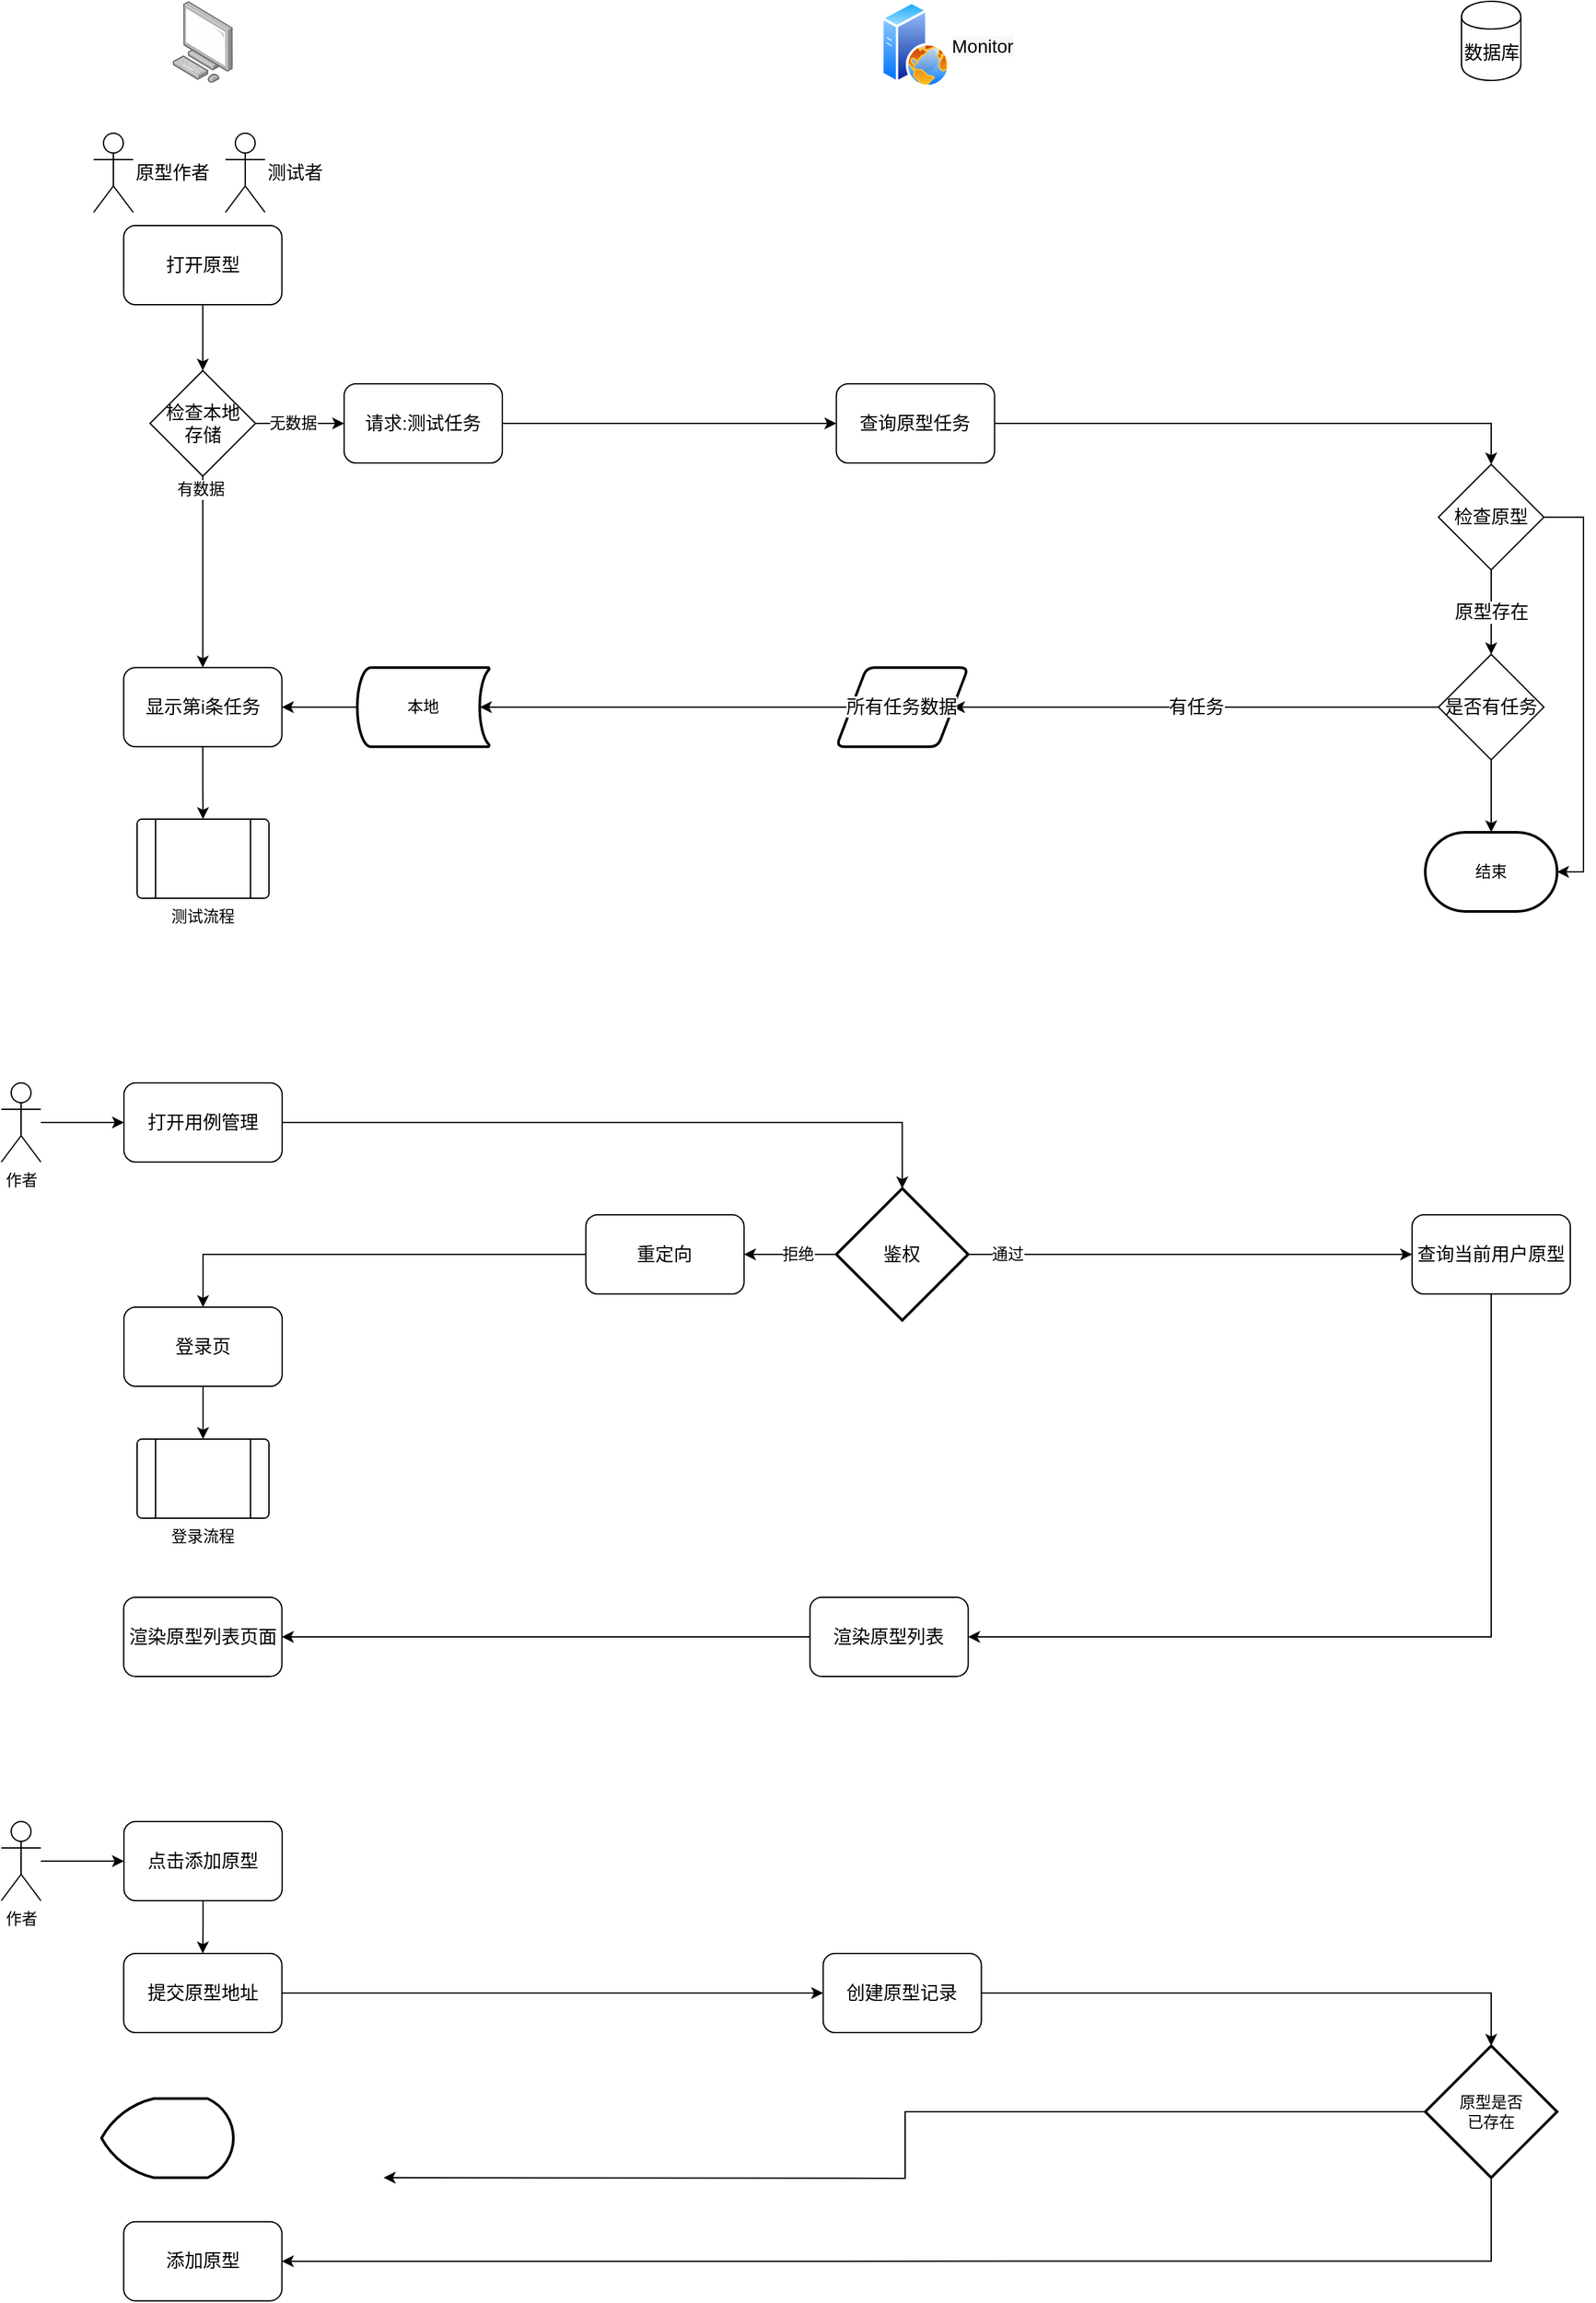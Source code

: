 <mxfile version="12.4.9" type="github">
  <diagram id="C5RBs43oDa-KdzZeNtuy" name="Page-1">
    <mxGraphModel dx="1740" dy="1084" grid="1" gridSize="10" guides="1" tooltips="1" connect="1" arrows="1" fold="1" page="1" pageScale="1" pageWidth="827" pageHeight="1169" math="0" shadow="0">
      <root>
        <mxCell id="WIyWlLk6GJQsqaUBKTNV-0"/>
        <mxCell id="WIyWlLk6GJQsqaUBKTNV-1" parent="WIyWlLk6GJQsqaUBKTNV-0"/>
        <mxCell id="ha692Ad3BDW9VeAkZd-o-27" style="edgeStyle=orthogonalEdgeStyle;rounded=0;orthogonalLoop=1;jettySize=auto;html=1;fontSize=14;verticalAlign=middle;exitX=0.5;exitY=1;exitDx=0;exitDy=0;entryX=0.5;entryY=0;entryDx=0;entryDy=0;" parent="WIyWlLk6GJQsqaUBKTNV-1" source="ha692Ad3BDW9VeAkZd-o-34" target="ha692Ad3BDW9VeAkZd-o-42" edge="1">
          <mxGeometry relative="1" as="geometry">
            <mxPoint x="280" y="233" as="sourcePoint"/>
            <mxPoint x="460" y="250" as="targetPoint"/>
          </mxGeometry>
        </mxCell>
        <mxCell id="ha692Ad3BDW9VeAkZd-o-4" value="&lt;span style=&quot;white-space: normal ; background-color: rgb(248 , 249 , 250)&quot;&gt;Monitor&lt;/span&gt;" style="aspect=fixed;perimeter=ellipsePerimeter;html=1;align=left;shadow=0;dashed=0;spacingTop=3;image;image=img/lib/active_directory/web_server.svg;fontSize=14;labelPosition=right;verticalLabelPosition=middle;verticalAlign=middle;" parent="WIyWlLk6GJQsqaUBKTNV-1" vertex="1">
          <mxGeometry x="737.33" y="40" width="52" height="65" as="geometry"/>
        </mxCell>
        <mxCell id="ha692Ad3BDW9VeAkZd-o-7" value="原型作者" style="shape=umlActor;verticalLabelPosition=middle;labelBackgroundColor=#ffffff;verticalAlign=middle;html=1;outlineConnect=0;fontSize=14;align=left;labelPosition=right;" parent="WIyWlLk6GJQsqaUBKTNV-1" vertex="1">
          <mxGeometry x="140" y="140" width="30" height="60" as="geometry"/>
        </mxCell>
        <mxCell id="ha692Ad3BDW9VeAkZd-o-9" value="" style="points=[];aspect=fixed;html=1;align=center;shadow=0;dashed=0;image;image=img/lib/allied_telesis/computer_and_terminals/Personal_Computer.svg;fontSize=14;" parent="WIyWlLk6GJQsqaUBKTNV-1" vertex="1">
          <mxGeometry x="200" y="40" width="45.6" height="61.8" as="geometry"/>
        </mxCell>
        <mxCell id="ha692Ad3BDW9VeAkZd-o-34" value="打开原型" style="rounded=1;whiteSpace=wrap;html=1;fontSize=14;align=center;" parent="WIyWlLk6GJQsqaUBKTNV-1" vertex="1">
          <mxGeometry x="162.8" y="210" width="120" height="60" as="geometry"/>
        </mxCell>
        <mxCell id="ha692Ad3BDW9VeAkZd-o-39" value="数据库" style="shape=cylinder;whiteSpace=wrap;html=1;boundedLbl=1;backgroundOutline=1;fontSize=14;align=center;" parent="WIyWlLk6GJQsqaUBKTNV-1" vertex="1">
          <mxGeometry x="1177.5" y="40.0" width="45" height="60" as="geometry"/>
        </mxCell>
        <mxCell id="ha692Ad3BDW9VeAkZd-o-43" style="edgeStyle=orthogonalEdgeStyle;rounded=0;orthogonalLoop=1;jettySize=auto;html=1;fontSize=14;entryX=0;entryY=0.5;entryDx=0;entryDy=0;" parent="WIyWlLk6GJQsqaUBKTNV-1" source="ha692Ad3BDW9VeAkZd-o-42" target="f4U-aHSmspJ2yvDxJjVy-5" edge="1">
          <mxGeometry relative="1" as="geometry">
            <mxPoint x="400" y="390" as="targetPoint"/>
          </mxGeometry>
        </mxCell>
        <mxCell id="f4U-aHSmspJ2yvDxJjVy-3" value="无数据" style="text;html=1;align=center;verticalAlign=middle;resizable=0;points=[];labelBackgroundColor=#ffffff;" parent="ha692Ad3BDW9VeAkZd-o-43" vertex="1" connectable="0">
          <mxGeometry x="-0.888" y="3" relative="1" as="geometry">
            <mxPoint x="24.2" y="2.67" as="offset"/>
          </mxGeometry>
        </mxCell>
        <mxCell id="ha692Ad3BDW9VeAkZd-o-62" style="edgeStyle=orthogonalEdgeStyle;rounded=0;orthogonalLoop=1;jettySize=auto;html=1;exitX=0.5;exitY=1;exitDx=0;exitDy=0;entryX=0.5;entryY=0;entryDx=0;entryDy=0;fontSize=14;" parent="WIyWlLk6GJQsqaUBKTNV-1" source="ha692Ad3BDW9VeAkZd-o-42" target="ha692Ad3BDW9VeAkZd-o-59" edge="1">
          <mxGeometry relative="1" as="geometry"/>
        </mxCell>
        <mxCell id="f4U-aHSmspJ2yvDxJjVy-4" value="有数据" style="text;html=1;align=center;verticalAlign=middle;resizable=0;points=[];labelBackgroundColor=#ffffff;" parent="ha692Ad3BDW9VeAkZd-o-62" vertex="1" connectable="0">
          <mxGeometry x="-0.862" y="-2" relative="1" as="geometry">
            <mxPoint as="offset"/>
          </mxGeometry>
        </mxCell>
        <mxCell id="ha692Ad3BDW9VeAkZd-o-42" value="&lt;span style=&quot;white-space: normal&quot;&gt;检查本地&lt;br&gt;存储&lt;/span&gt;" style="rhombus;whiteSpace=wrap;html=1;fontSize=14;align=center;" parent="WIyWlLk6GJQsqaUBKTNV-1" vertex="1">
          <mxGeometry x="182.8" y="320" width="80" height="80" as="geometry"/>
        </mxCell>
        <mxCell id="ha692Ad3BDW9VeAkZd-o-52" style="edgeStyle=orthogonalEdgeStyle;rounded=0;orthogonalLoop=1;jettySize=auto;html=1;entryX=0.5;entryY=0;entryDx=0;entryDy=0;fontSize=14;" parent="WIyWlLk6GJQsqaUBKTNV-1" source="ha692Ad3BDW9VeAkZd-o-45" target="ha692Ad3BDW9VeAkZd-o-49" edge="1">
          <mxGeometry relative="1" as="geometry"/>
        </mxCell>
        <mxCell id="ha692Ad3BDW9VeAkZd-o-45" value="查询原型任务" style="rounded=1;whiteSpace=wrap;html=1;fontSize=14;align=center;" parent="WIyWlLk6GJQsqaUBKTNV-1" vertex="1">
          <mxGeometry x="703.33" y="330" width="120" height="60" as="geometry"/>
        </mxCell>
        <mxCell id="ha692Ad3BDW9VeAkZd-o-53" value="原型存在" style="edgeStyle=orthogonalEdgeStyle;rounded=0;orthogonalLoop=1;jettySize=auto;html=1;exitX=0.5;exitY=1;exitDx=0;exitDy=0;entryX=0.5;entryY=0;entryDx=0;entryDy=0;fontSize=14;" parent="WIyWlLk6GJQsqaUBKTNV-1" source="ha692Ad3BDW9VeAkZd-o-49" target="ha692Ad3BDW9VeAkZd-o-50" edge="1">
          <mxGeometry relative="1" as="geometry"/>
        </mxCell>
        <mxCell id="fBS3rx0IFL2aga8KmdfZ-6" style="edgeStyle=orthogonalEdgeStyle;rounded=0;orthogonalLoop=1;jettySize=auto;html=1;entryX=1;entryY=0.5;entryDx=0;entryDy=0;entryPerimeter=0;exitX=1;exitY=0.5;exitDx=0;exitDy=0;" parent="WIyWlLk6GJQsqaUBKTNV-1" source="ha692Ad3BDW9VeAkZd-o-49" target="fBS3rx0IFL2aga8KmdfZ-5" edge="1">
          <mxGeometry relative="1" as="geometry"/>
        </mxCell>
        <mxCell id="ha692Ad3BDW9VeAkZd-o-49" value="检查原型" style="rhombus;whiteSpace=wrap;html=1;fontSize=14;align=center;" parent="WIyWlLk6GJQsqaUBKTNV-1" vertex="1">
          <mxGeometry x="1160" y="391.1" width="80" height="80" as="geometry"/>
        </mxCell>
        <mxCell id="ha692Ad3BDW9VeAkZd-o-54" value="有任务" style="edgeStyle=orthogonalEdgeStyle;rounded=0;orthogonalLoop=1;jettySize=auto;html=1;exitX=0;exitY=0.5;exitDx=0;exitDy=0;fontSize=14;entryX=1;entryY=0.5;entryDx=0;entryDy=0;" parent="WIyWlLk6GJQsqaUBKTNV-1" source="ha692Ad3BDW9VeAkZd-o-50" target="f4U-aHSmspJ2yvDxJjVy-7" edge="1">
          <mxGeometry relative="1" as="geometry">
            <mxPoint x="320" y="510" as="targetPoint"/>
          </mxGeometry>
        </mxCell>
        <mxCell id="fBS3rx0IFL2aga8KmdfZ-1" style="edgeStyle=orthogonalEdgeStyle;rounded=0;orthogonalLoop=1;jettySize=auto;html=1;exitX=0.5;exitY=1;exitDx=0;exitDy=0;entryX=0.5;entryY=0;entryDx=0;entryDy=0;entryPerimeter=0;" parent="WIyWlLk6GJQsqaUBKTNV-1" source="ha692Ad3BDW9VeAkZd-o-50" target="fBS3rx0IFL2aga8KmdfZ-5" edge="1">
          <mxGeometry relative="1" as="geometry">
            <mxPoint x="1190" y="710" as="targetPoint"/>
          </mxGeometry>
        </mxCell>
        <mxCell id="ha692Ad3BDW9VeAkZd-o-50" value="是否有任务" style="rhombus;whiteSpace=wrap;html=1;fontSize=14;align=center;" parent="WIyWlLk6GJQsqaUBKTNV-1" vertex="1">
          <mxGeometry x="1160" y="535.1" width="80" height="80" as="geometry"/>
        </mxCell>
        <mxCell id="ha692Ad3BDW9VeAkZd-o-63" style="edgeStyle=orthogonalEdgeStyle;rounded=0;orthogonalLoop=1;jettySize=auto;html=1;entryX=1;entryY=0.5;entryDx=0;entryDy=0;fontSize=14;exitX=0;exitY=0.5;exitDx=0;exitDy=0;exitPerimeter=0;" parent="WIyWlLk6GJQsqaUBKTNV-1" source="onLGL_vs-H9XNe-iX79h-8" target="ha692Ad3BDW9VeAkZd-o-59" edge="1">
          <mxGeometry relative="1" as="geometry">
            <mxPoint x="330" y="575" as="sourcePoint"/>
          </mxGeometry>
        </mxCell>
        <mxCell id="f4U-aHSmspJ2yvDxJjVy-14" style="edgeStyle=orthogonalEdgeStyle;rounded=0;orthogonalLoop=1;jettySize=auto;html=1;exitX=0.5;exitY=1;exitDx=0;exitDy=0;entryX=0.5;entryY=0;entryDx=0;entryDy=0;" parent="WIyWlLk6GJQsqaUBKTNV-1" source="ha692Ad3BDW9VeAkZd-o-59" target="f4U-aHSmspJ2yvDxJjVy-13" edge="1">
          <mxGeometry relative="1" as="geometry"/>
        </mxCell>
        <mxCell id="ha692Ad3BDW9VeAkZd-o-59" value="显示第i条任务" style="rounded=1;whiteSpace=wrap;html=1;fontSize=14;align=center;" parent="WIyWlLk6GJQsqaUBKTNV-1" vertex="1">
          <mxGeometry x="162.8" y="545.1" width="120" height="60" as="geometry"/>
        </mxCell>
        <mxCell id="ha692Ad3BDW9VeAkZd-o-64" value="测试者" style="shape=umlActor;verticalLabelPosition=middle;labelBackgroundColor=#ffffff;verticalAlign=middle;html=1;outlineConnect=0;fontSize=14;align=left;labelPosition=right;" parent="WIyWlLk6GJQsqaUBKTNV-1" vertex="1">
          <mxGeometry x="240" y="140" width="30" height="60" as="geometry"/>
        </mxCell>
        <mxCell id="f4U-aHSmspJ2yvDxJjVy-6" style="edgeStyle=orthogonalEdgeStyle;rounded=0;orthogonalLoop=1;jettySize=auto;html=1;exitX=1;exitY=0.5;exitDx=0;exitDy=0;entryX=0;entryY=0.5;entryDx=0;entryDy=0;" parent="WIyWlLk6GJQsqaUBKTNV-1" source="f4U-aHSmspJ2yvDxJjVy-5" target="ha692Ad3BDW9VeAkZd-o-45" edge="1">
          <mxGeometry relative="1" as="geometry"/>
        </mxCell>
        <mxCell id="f4U-aHSmspJ2yvDxJjVy-5" value="&lt;span style=&quot;white-space: nowrap ; background-color: rgb(255 , 255 , 255)&quot;&gt;请求:测试任务&lt;/span&gt;" style="rounded=1;whiteSpace=wrap;html=1;fontSize=14;align=center;" parent="WIyWlLk6GJQsqaUBKTNV-1" vertex="1">
          <mxGeometry x="330" y="330" width="120" height="60" as="geometry"/>
        </mxCell>
        <mxCell id="f4U-aHSmspJ2yvDxJjVy-9" style="edgeStyle=orthogonalEdgeStyle;rounded=0;orthogonalLoop=1;jettySize=auto;html=1;exitX=0;exitY=0.5;exitDx=0;exitDy=0;entryX=0.93;entryY=0.5;entryDx=0;entryDy=0;entryPerimeter=0;" parent="WIyWlLk6GJQsqaUBKTNV-1" source="f4U-aHSmspJ2yvDxJjVy-7" target="onLGL_vs-H9XNe-iX79h-8" edge="1">
          <mxGeometry relative="1" as="geometry"/>
        </mxCell>
        <mxCell id="f4U-aHSmspJ2yvDxJjVy-7" value="&lt;span style=&quot;font-size: 14px ; background-color: rgb(255 , 255 , 255)&quot;&gt;所有任务数据&lt;/span&gt;" style="shape=parallelogram;html=1;strokeWidth=2;perimeter=parallelogramPerimeter;whiteSpace=wrap;rounded=1;arcSize=12;size=0.23;" parent="WIyWlLk6GJQsqaUBKTNV-1" vertex="1">
          <mxGeometry x="703.33" y="545.1" width="100" height="60" as="geometry"/>
        </mxCell>
        <mxCell id="f4U-aHSmspJ2yvDxJjVy-17" style="edgeStyle=orthogonalEdgeStyle;rounded=0;orthogonalLoop=1;jettySize=auto;html=1;exitX=1;exitY=0.5;exitDx=0;exitDy=0;entryX=0.5;entryY=0;entryDx=0;entryDy=0;entryPerimeter=0;" parent="WIyWlLk6GJQsqaUBKTNV-1" source="f4U-aHSmspJ2yvDxJjVy-10" target="fBS3rx0IFL2aga8KmdfZ-12" edge="1">
          <mxGeometry relative="1" as="geometry">
            <mxPoint x="500" y="920" as="targetPoint"/>
          </mxGeometry>
        </mxCell>
        <mxCell id="f4U-aHSmspJ2yvDxJjVy-10" value="打开用例管理" style="rounded=1;whiteSpace=wrap;html=1;fontSize=14;align=center;" parent="WIyWlLk6GJQsqaUBKTNV-1" vertex="1">
          <mxGeometry x="163" y="860" width="120" height="60" as="geometry"/>
        </mxCell>
        <mxCell id="f4U-aHSmspJ2yvDxJjVy-13" value="测试流程" style="verticalLabelPosition=bottom;verticalAlign=top;html=1;shape=process;whiteSpace=wrap;rounded=1;size=0.14;arcSize=6;" parent="WIyWlLk6GJQsqaUBKTNV-1" vertex="1">
          <mxGeometry x="173" y="660" width="100" height="60" as="geometry"/>
        </mxCell>
        <mxCell id="f4U-aHSmspJ2yvDxJjVy-29" style="edgeStyle=orthogonalEdgeStyle;rounded=0;orthogonalLoop=1;jettySize=auto;html=1;exitX=0.5;exitY=1;exitDx=0;exitDy=0;entryX=1;entryY=0.5;entryDx=0;entryDy=0;" parent="WIyWlLk6GJQsqaUBKTNV-1" source="f4U-aHSmspJ2yvDxJjVy-25" target="fBS3rx0IFL2aga8KmdfZ-28" edge="1">
          <mxGeometry relative="1" as="geometry">
            <mxPoint x="310" y="1170" as="targetPoint"/>
          </mxGeometry>
        </mxCell>
        <mxCell id="f4U-aHSmspJ2yvDxJjVy-25" value="查询当前用户原型" style="rounded=1;whiteSpace=wrap;html=1;fontSize=14;align=center;" parent="WIyWlLk6GJQsqaUBKTNV-1" vertex="1">
          <mxGeometry x="1140" y="960" width="120" height="60" as="geometry"/>
        </mxCell>
        <mxCell id="onLGL_vs-H9XNe-iX79h-9" style="edgeStyle=orthogonalEdgeStyle;rounded=0;orthogonalLoop=1;jettySize=auto;html=1;exitX=0.5;exitY=1;exitDx=0;exitDy=0;entryX=0.5;entryY=0;entryDx=0;entryDy=0;" edge="1" parent="WIyWlLk6GJQsqaUBKTNV-1" source="f4U-aHSmspJ2yvDxJjVy-33" target="fBS3rx0IFL2aga8KmdfZ-8">
          <mxGeometry relative="1" as="geometry"/>
        </mxCell>
        <mxCell id="f4U-aHSmspJ2yvDxJjVy-33" value="点击添加原型" style="rounded=1;whiteSpace=wrap;html=1;fontSize=14;align=center;" parent="WIyWlLk6GJQsqaUBKTNV-1" vertex="1">
          <mxGeometry x="163" y="1420" width="120" height="60" as="geometry"/>
        </mxCell>
        <mxCell id="fBS3rx0IFL2aga8KmdfZ-5" value="结束" style="strokeWidth=2;html=1;shape=mxgraph.flowchart.terminator;whiteSpace=wrap;" parent="WIyWlLk6GJQsqaUBKTNV-1" vertex="1">
          <mxGeometry x="1150" y="670" width="100" height="60" as="geometry"/>
        </mxCell>
        <mxCell id="onLGL_vs-H9XNe-iX79h-5" style="edgeStyle=orthogonalEdgeStyle;rounded=0;orthogonalLoop=1;jettySize=auto;html=1;exitX=1;exitY=0.5;exitDx=0;exitDy=0;entryX=0;entryY=0.5;entryDx=0;entryDy=0;" edge="1" parent="WIyWlLk6GJQsqaUBKTNV-1" source="fBS3rx0IFL2aga8KmdfZ-8" target="onLGL_vs-H9XNe-iX79h-0">
          <mxGeometry relative="1" as="geometry"/>
        </mxCell>
        <mxCell id="fBS3rx0IFL2aga8KmdfZ-8" value="提交原型地址" style="rounded=1;whiteSpace=wrap;html=1;fontSize=14;align=center;" parent="WIyWlLk6GJQsqaUBKTNV-1" vertex="1">
          <mxGeometry x="162.8" y="1520" width="120" height="60" as="geometry"/>
        </mxCell>
        <mxCell id="fBS3rx0IFL2aga8KmdfZ-13" style="edgeStyle=orthogonalEdgeStyle;rounded=0;orthogonalLoop=1;jettySize=auto;html=1;exitX=0;exitY=0.5;exitDx=0;exitDy=0;exitPerimeter=0;entryX=1;entryY=0.5;entryDx=0;entryDy=0;" parent="WIyWlLk6GJQsqaUBKTNV-1" source="fBS3rx0IFL2aga8KmdfZ-12" target="Lr8koPdXjLGiwVd777_s-1" edge="1">
          <mxGeometry relative="1" as="geometry"/>
        </mxCell>
        <mxCell id="wMg9EtpL3d8pkcXZaLs--3" value="拒绝" style="text;html=1;align=center;verticalAlign=middle;resizable=0;points=[];labelBackgroundColor=#ffffff;" parent="fBS3rx0IFL2aga8KmdfZ-13" vertex="1" connectable="0">
          <mxGeometry x="-0.897" y="1" relative="1" as="geometry">
            <mxPoint x="-26" y="-1" as="offset"/>
          </mxGeometry>
        </mxCell>
        <mxCell id="fBS3rx0IFL2aga8KmdfZ-16" style="edgeStyle=orthogonalEdgeStyle;rounded=0;orthogonalLoop=1;jettySize=auto;html=1;exitX=1;exitY=0.5;exitDx=0;exitDy=0;exitPerimeter=0;entryX=0;entryY=0.5;entryDx=0;entryDy=0;" parent="WIyWlLk6GJQsqaUBKTNV-1" source="fBS3rx0IFL2aga8KmdfZ-12" target="f4U-aHSmspJ2yvDxJjVy-25" edge="1">
          <mxGeometry relative="1" as="geometry"/>
        </mxCell>
        <mxCell id="wMg9EtpL3d8pkcXZaLs--2" value="通过" style="text;html=1;align=center;verticalAlign=middle;resizable=0;points=[];labelBackgroundColor=#ffffff;" parent="fBS3rx0IFL2aga8KmdfZ-16" vertex="1" connectable="0">
          <mxGeometry x="-0.824" relative="1" as="geometry">
            <mxPoint as="offset"/>
          </mxGeometry>
        </mxCell>
        <mxCell id="fBS3rx0IFL2aga8KmdfZ-12" value="&lt;span style=&quot;font-size: 14px ; white-space: normal&quot;&gt;鉴权&lt;/span&gt;" style="strokeWidth=2;html=1;shape=mxgraph.flowchart.decision;whiteSpace=wrap;" parent="WIyWlLk6GJQsqaUBKTNV-1" vertex="1">
          <mxGeometry x="703.33" y="940" width="100" height="100" as="geometry"/>
        </mxCell>
        <mxCell id="fBS3rx0IFL2aga8KmdfZ-17" value="登录流程" style="verticalLabelPosition=bottom;verticalAlign=top;html=1;shape=process;whiteSpace=wrap;rounded=1;size=0.14;arcSize=6;" parent="WIyWlLk6GJQsqaUBKTNV-1" vertex="1">
          <mxGeometry x="173" y="1130" width="100" height="60" as="geometry"/>
        </mxCell>
        <mxCell id="fBS3rx0IFL2aga8KmdfZ-27" style="edgeStyle=orthogonalEdgeStyle;rounded=0;orthogonalLoop=1;jettySize=auto;html=1;exitX=0.5;exitY=1;exitDx=0;exitDy=0;entryX=0.5;entryY=0;entryDx=0;entryDy=0;" parent="WIyWlLk6GJQsqaUBKTNV-1" source="fBS3rx0IFL2aga8KmdfZ-22" target="fBS3rx0IFL2aga8KmdfZ-17" edge="1">
          <mxGeometry relative="1" as="geometry"/>
        </mxCell>
        <mxCell id="fBS3rx0IFL2aga8KmdfZ-22" value="登录页" style="rounded=1;whiteSpace=wrap;html=1;fontSize=14;align=center;" parent="WIyWlLk6GJQsqaUBKTNV-1" vertex="1">
          <mxGeometry x="163" y="1030" width="120" height="60" as="geometry"/>
        </mxCell>
        <mxCell id="Lr8koPdXjLGiwVd777_s-0" style="edgeStyle=orthogonalEdgeStyle;rounded=0;orthogonalLoop=1;jettySize=auto;html=1;exitX=0;exitY=0.5;exitDx=0;exitDy=0;entryX=1;entryY=0.5;entryDx=0;entryDy=0;" parent="WIyWlLk6GJQsqaUBKTNV-1" source="fBS3rx0IFL2aga8KmdfZ-28" target="wMg9EtpL3d8pkcXZaLs--0" edge="1">
          <mxGeometry relative="1" as="geometry"/>
        </mxCell>
        <mxCell id="fBS3rx0IFL2aga8KmdfZ-28" value="渲染原型列表" style="rounded=1;whiteSpace=wrap;html=1;fontSize=14;align=center;" parent="WIyWlLk6GJQsqaUBKTNV-1" vertex="1">
          <mxGeometry x="683.33" y="1250" width="120" height="60" as="geometry"/>
        </mxCell>
        <mxCell id="wMg9EtpL3d8pkcXZaLs--0" value="渲染原型列表页面" style="rounded=1;whiteSpace=wrap;html=1;fontSize=14;align=center;" parent="WIyWlLk6GJQsqaUBKTNV-1" vertex="1">
          <mxGeometry x="162.8" y="1250" width="120" height="60" as="geometry"/>
        </mxCell>
        <mxCell id="Lr8koPdXjLGiwVd777_s-2" style="edgeStyle=orthogonalEdgeStyle;rounded=0;orthogonalLoop=1;jettySize=auto;html=1;exitX=0;exitY=0.5;exitDx=0;exitDy=0;entryX=0.5;entryY=0;entryDx=0;entryDy=0;" parent="WIyWlLk6GJQsqaUBKTNV-1" source="Lr8koPdXjLGiwVd777_s-1" target="fBS3rx0IFL2aga8KmdfZ-22" edge="1">
          <mxGeometry relative="1" as="geometry"/>
        </mxCell>
        <mxCell id="Lr8koPdXjLGiwVd777_s-1" value="重定向" style="rounded=1;whiteSpace=wrap;html=1;fontSize=14;align=center;" parent="WIyWlLk6GJQsqaUBKTNV-1" vertex="1">
          <mxGeometry x="513.33" y="960" width="120" height="60" as="geometry"/>
        </mxCell>
        <mxCell id="Lr8koPdXjLGiwVd777_s-4" style="edgeStyle=orthogonalEdgeStyle;rounded=0;orthogonalLoop=1;jettySize=auto;html=1;entryX=0;entryY=0.5;entryDx=0;entryDy=0;" parent="WIyWlLk6GJQsqaUBKTNV-1" source="Lr8koPdXjLGiwVd777_s-3" target="f4U-aHSmspJ2yvDxJjVy-10" edge="1">
          <mxGeometry relative="1" as="geometry"/>
        </mxCell>
        <mxCell id="Lr8koPdXjLGiwVd777_s-3" value="作者" style="shape=umlActor;verticalLabelPosition=bottom;labelBackgroundColor=#ffffff;verticalAlign=top;html=1;outlineConnect=0;" parent="WIyWlLk6GJQsqaUBKTNV-1" vertex="1">
          <mxGeometry x="70" y="860" width="30" height="60" as="geometry"/>
        </mxCell>
        <mxCell id="Lr8koPdXjLGiwVd777_s-6" style="edgeStyle=orthogonalEdgeStyle;rounded=0;orthogonalLoop=1;jettySize=auto;html=1;entryX=0;entryY=0.5;entryDx=0;entryDy=0;" parent="WIyWlLk6GJQsqaUBKTNV-1" source="Lr8koPdXjLGiwVd777_s-5" target="f4U-aHSmspJ2yvDxJjVy-33" edge="1">
          <mxGeometry relative="1" as="geometry"/>
        </mxCell>
        <mxCell id="Lr8koPdXjLGiwVd777_s-5" value="作者" style="shape=umlActor;verticalLabelPosition=bottom;labelBackgroundColor=#ffffff;verticalAlign=top;html=1;outlineConnect=0;" parent="WIyWlLk6GJQsqaUBKTNV-1" vertex="1">
          <mxGeometry x="70" y="1420" width="30" height="60" as="geometry"/>
        </mxCell>
        <mxCell id="onLGL_vs-H9XNe-iX79h-4" style="edgeStyle=orthogonalEdgeStyle;rounded=0;orthogonalLoop=1;jettySize=auto;html=1;" edge="1" parent="WIyWlLk6GJQsqaUBKTNV-1" source="onLGL_vs-H9XNe-iX79h-0" target="onLGL_vs-H9XNe-iX79h-3">
          <mxGeometry relative="1" as="geometry"/>
        </mxCell>
        <mxCell id="onLGL_vs-H9XNe-iX79h-0" value="创建原型记录" style="rounded=1;whiteSpace=wrap;html=1;fontSize=14;align=center;" vertex="1" parent="WIyWlLk6GJQsqaUBKTNV-1">
          <mxGeometry x="693.33" y="1520" width="120" height="60" as="geometry"/>
        </mxCell>
        <mxCell id="onLGL_vs-H9XNe-iX79h-1" value="添加原型" style="rounded=1;whiteSpace=wrap;html=1;fontSize=14;align=center;" vertex="1" parent="WIyWlLk6GJQsqaUBKTNV-1">
          <mxGeometry x="162.8" y="1723.33" width="120" height="60" as="geometry"/>
        </mxCell>
        <mxCell id="onLGL_vs-H9XNe-iX79h-10" style="edgeStyle=orthogonalEdgeStyle;rounded=0;orthogonalLoop=1;jettySize=auto;html=1;exitX=0.5;exitY=1;exitDx=0;exitDy=0;exitPerimeter=0;entryX=1;entryY=0.5;entryDx=0;entryDy=0;" edge="1" parent="WIyWlLk6GJQsqaUBKTNV-1" source="onLGL_vs-H9XNe-iX79h-3" target="onLGL_vs-H9XNe-iX79h-1">
          <mxGeometry relative="1" as="geometry"/>
        </mxCell>
        <mxCell id="onLGL_vs-H9XNe-iX79h-11" style="edgeStyle=orthogonalEdgeStyle;rounded=0;orthogonalLoop=1;jettySize=auto;html=1;exitX=0;exitY=0.5;exitDx=0;exitDy=0;exitPerimeter=0;" edge="1" parent="WIyWlLk6GJQsqaUBKTNV-1" source="onLGL_vs-H9XNe-iX79h-3">
          <mxGeometry relative="1" as="geometry">
            <mxPoint x="360" y="1690" as="targetPoint"/>
          </mxGeometry>
        </mxCell>
        <mxCell id="onLGL_vs-H9XNe-iX79h-3" value="原型是否&lt;br&gt;已存在" style="strokeWidth=2;html=1;shape=mxgraph.flowchart.decision;whiteSpace=wrap;" vertex="1" parent="WIyWlLk6GJQsqaUBKTNV-1">
          <mxGeometry x="1150" y="1590" width="100" height="100" as="geometry"/>
        </mxCell>
        <mxCell id="onLGL_vs-H9XNe-iX79h-8" value="本地" style="strokeWidth=2;html=1;shape=mxgraph.flowchart.stored_data;whiteSpace=wrap;" vertex="1" parent="WIyWlLk6GJQsqaUBKTNV-1">
          <mxGeometry x="340" y="545.1" width="100" height="60" as="geometry"/>
        </mxCell>
        <mxCell id="onLGL_vs-H9XNe-iX79h-12" value="" style="strokeWidth=2;html=1;shape=mxgraph.flowchart.display;whiteSpace=wrap;" vertex="1" parent="WIyWlLk6GJQsqaUBKTNV-1">
          <mxGeometry x="146" y="1630" width="100" height="60" as="geometry"/>
        </mxCell>
      </root>
    </mxGraphModel>
  </diagram>
</mxfile>
